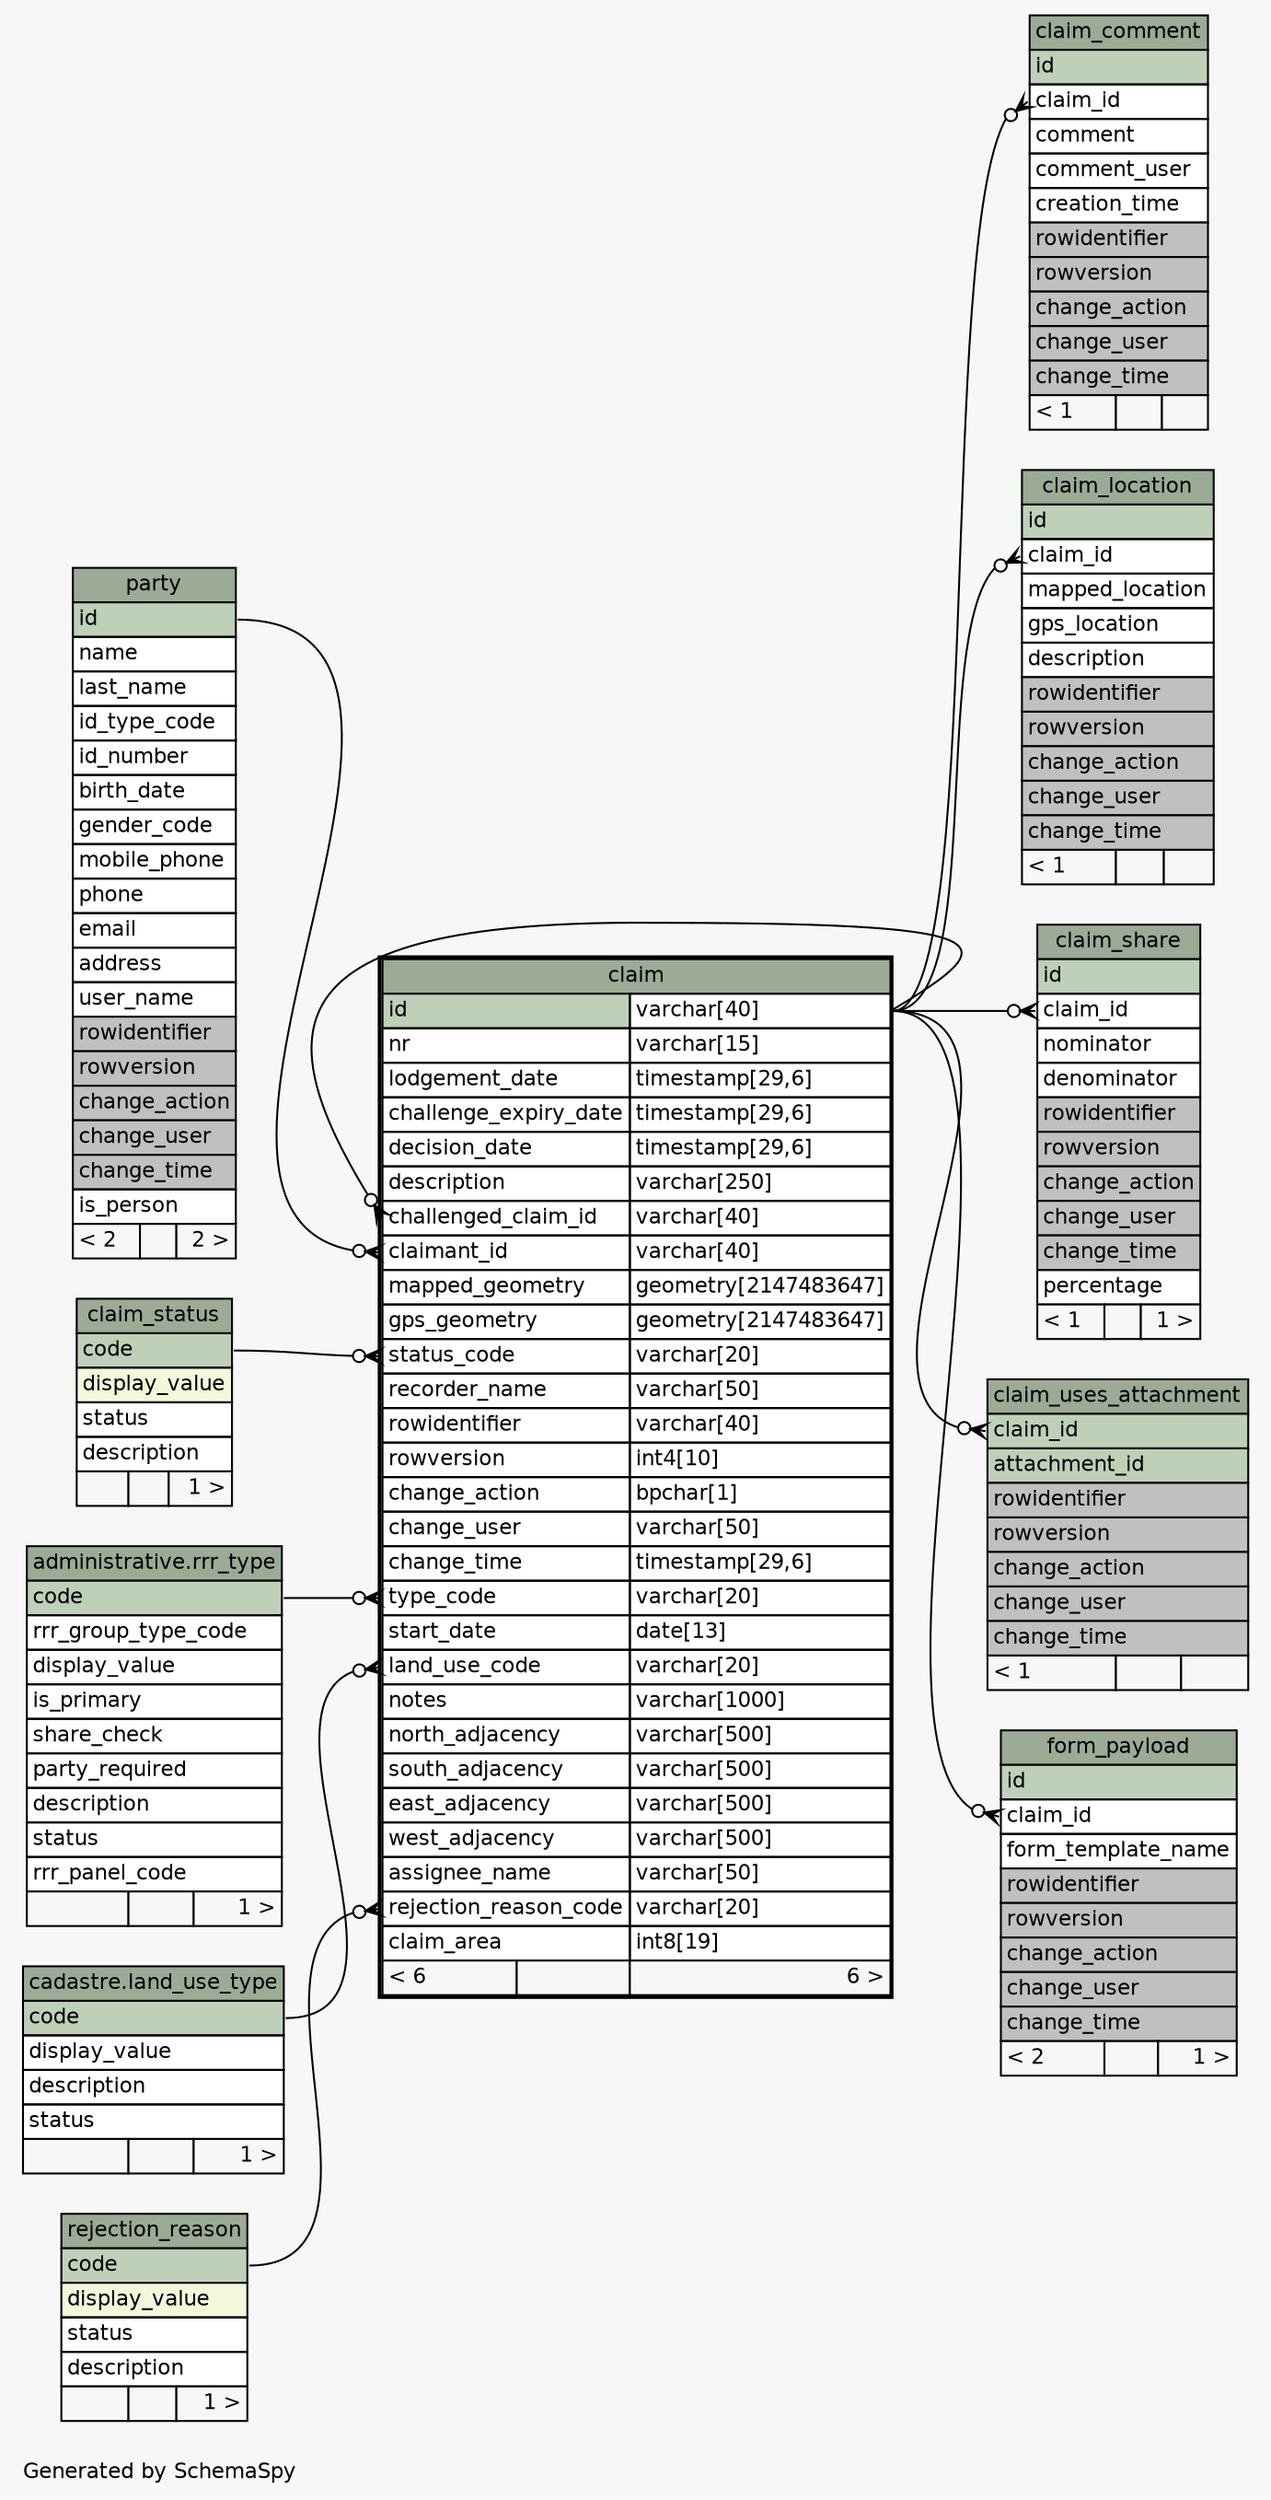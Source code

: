 // dot 2.36.0 on Windows 10 10.0
// SchemaSpy rev 590
digraph "oneDegreeRelationshipsDiagram" {
  graph [
    rankdir="RL"
    bgcolor="#f7f7f7"
    label="\nGenerated by SchemaSpy"
    labeljust="l"
    nodesep="0.18"
    ranksep="0.46"
    fontname="Helvetica"
    fontsize="11"
  ];
  node [
    fontname="Helvetica"
    fontsize="11"
    shape="plaintext"
  ];
  edge [
    arrowsize="0.8"
  ];
  "claim":"challenged_claim_id":w -> "claim":"id.type":e [arrowhead=none dir=back arrowtail=crowodot];
  "claim":"claimant_id":w -> "party":"id":e [arrowhead=none dir=back arrowtail=crowodot];
  "claim":"land_use_code":w -> "cadastre.land_use_type":"code":e [arrowhead=none dir=back arrowtail=crowodot];
  "claim":"rejection_reason_code":w -> "rejection_reason":"code":e [arrowhead=none dir=back arrowtail=crowodot];
  "claim":"status_code":w -> "claim_status":"code":e [arrowhead=none dir=back arrowtail=crowodot];
  "claim":"type_code":w -> "administrative.rrr_type":"code":e [arrowhead=none dir=back arrowtail=crowodot];
  "claim_comment":"claim_id":w -> "claim":"id.type":e [arrowhead=none dir=back arrowtail=crowodot];
  "claim_location":"claim_id":w -> "claim":"id.type":e [arrowhead=none dir=back arrowtail=crowodot];
  "claim_share":"claim_id":w -> "claim":"id.type":e [arrowhead=none dir=back arrowtail=crowodot];
  "claim_uses_attachment":"claim_id":w -> "claim":"id.type":e [arrowhead=none dir=back arrowtail=crowodot];
  "form_payload":"claim_id":w -> "claim":"id.type":e [arrowhead=none dir=back arrowtail=crowodot];
  "claim" [
    label=<
    <TABLE BORDER="2" CELLBORDER="1" CELLSPACING="0" BGCOLOR="#ffffff">
      <TR><TD COLSPAN="3" BGCOLOR="#9bab96" ALIGN="CENTER">claim</TD></TR>
      <TR><TD PORT="id" COLSPAN="2" BGCOLOR="#bed1b8" ALIGN="LEFT">id</TD><TD PORT="id.type" ALIGN="LEFT">varchar[40]</TD></TR>
      <TR><TD PORT="nr" COLSPAN="2" ALIGN="LEFT">nr</TD><TD PORT="nr.type" ALIGN="LEFT">varchar[15]</TD></TR>
      <TR><TD PORT="lodgement_date" COLSPAN="2" ALIGN="LEFT">lodgement_date</TD><TD PORT="lodgement_date.type" ALIGN="LEFT">timestamp[29,6]</TD></TR>
      <TR><TD PORT="challenge_expiry_date" COLSPAN="2" ALIGN="LEFT">challenge_expiry_date</TD><TD PORT="challenge_expiry_date.type" ALIGN="LEFT">timestamp[29,6]</TD></TR>
      <TR><TD PORT="decision_date" COLSPAN="2" ALIGN="LEFT">decision_date</TD><TD PORT="decision_date.type" ALIGN="LEFT">timestamp[29,6]</TD></TR>
      <TR><TD PORT="description" COLSPAN="2" ALIGN="LEFT">description</TD><TD PORT="description.type" ALIGN="LEFT">varchar[250]</TD></TR>
      <TR><TD PORT="challenged_claim_id" COLSPAN="2" ALIGN="LEFT">challenged_claim_id</TD><TD PORT="challenged_claim_id.type" ALIGN="LEFT">varchar[40]</TD></TR>
      <TR><TD PORT="claimant_id" COLSPAN="2" ALIGN="LEFT">claimant_id</TD><TD PORT="claimant_id.type" ALIGN="LEFT">varchar[40]</TD></TR>
      <TR><TD PORT="mapped_geometry" COLSPAN="2" ALIGN="LEFT">mapped_geometry</TD><TD PORT="mapped_geometry.type" ALIGN="LEFT">geometry[2147483647]</TD></TR>
      <TR><TD PORT="gps_geometry" COLSPAN="2" ALIGN="LEFT">gps_geometry</TD><TD PORT="gps_geometry.type" ALIGN="LEFT">geometry[2147483647]</TD></TR>
      <TR><TD PORT="status_code" COLSPAN="2" ALIGN="LEFT">status_code</TD><TD PORT="status_code.type" ALIGN="LEFT">varchar[20]</TD></TR>
      <TR><TD PORT="recorder_name" COLSPAN="2" ALIGN="LEFT">recorder_name</TD><TD PORT="recorder_name.type" ALIGN="LEFT">varchar[50]</TD></TR>
      <TR><TD PORT="rowidentifier" COLSPAN="2" ALIGN="LEFT">rowidentifier</TD><TD PORT="rowidentifier.type" ALIGN="LEFT">varchar[40]</TD></TR>
      <TR><TD PORT="rowversion" COLSPAN="2" ALIGN="LEFT">rowversion</TD><TD PORT="rowversion.type" ALIGN="LEFT">int4[10]</TD></TR>
      <TR><TD PORT="change_action" COLSPAN="2" ALIGN="LEFT">change_action</TD><TD PORT="change_action.type" ALIGN="LEFT">bpchar[1]</TD></TR>
      <TR><TD PORT="change_user" COLSPAN="2" ALIGN="LEFT">change_user</TD><TD PORT="change_user.type" ALIGN="LEFT">varchar[50]</TD></TR>
      <TR><TD PORT="change_time" COLSPAN="2" ALIGN="LEFT">change_time</TD><TD PORT="change_time.type" ALIGN="LEFT">timestamp[29,6]</TD></TR>
      <TR><TD PORT="type_code" COLSPAN="2" ALIGN="LEFT">type_code</TD><TD PORT="type_code.type" ALIGN="LEFT">varchar[20]</TD></TR>
      <TR><TD PORT="start_date" COLSPAN="2" ALIGN="LEFT">start_date</TD><TD PORT="start_date.type" ALIGN="LEFT">date[13]</TD></TR>
      <TR><TD PORT="land_use_code" COLSPAN="2" ALIGN="LEFT">land_use_code</TD><TD PORT="land_use_code.type" ALIGN="LEFT">varchar[20]</TD></TR>
      <TR><TD PORT="notes" COLSPAN="2" ALIGN="LEFT">notes</TD><TD PORT="notes.type" ALIGN="LEFT">varchar[1000]</TD></TR>
      <TR><TD PORT="north_adjacency" COLSPAN="2" ALIGN="LEFT">north_adjacency</TD><TD PORT="north_adjacency.type" ALIGN="LEFT">varchar[500]</TD></TR>
      <TR><TD PORT="south_adjacency" COLSPAN="2" ALIGN="LEFT">south_adjacency</TD><TD PORT="south_adjacency.type" ALIGN="LEFT">varchar[500]</TD></TR>
      <TR><TD PORT="east_adjacency" COLSPAN="2" ALIGN="LEFT">east_adjacency</TD><TD PORT="east_adjacency.type" ALIGN="LEFT">varchar[500]</TD></TR>
      <TR><TD PORT="west_adjacency" COLSPAN="2" ALIGN="LEFT">west_adjacency</TD><TD PORT="west_adjacency.type" ALIGN="LEFT">varchar[500]</TD></TR>
      <TR><TD PORT="assignee_name" COLSPAN="2" ALIGN="LEFT">assignee_name</TD><TD PORT="assignee_name.type" ALIGN="LEFT">varchar[50]</TD></TR>
      <TR><TD PORT="rejection_reason_code" COLSPAN="2" ALIGN="LEFT">rejection_reason_code</TD><TD PORT="rejection_reason_code.type" ALIGN="LEFT">varchar[20]</TD></TR>
      <TR><TD PORT="claim_area" COLSPAN="2" ALIGN="LEFT">claim_area</TD><TD PORT="claim_area.type" ALIGN="LEFT">int8[19]</TD></TR>
      <TR><TD ALIGN="LEFT" BGCOLOR="#f7f7f7">&lt; 6</TD><TD ALIGN="RIGHT" BGCOLOR="#f7f7f7">  </TD><TD ALIGN="RIGHT" BGCOLOR="#f7f7f7">6 &gt;</TD></TR>
    </TABLE>>
    URL="claim.html"
    tooltip="claim"
  ];
  "claim_comment" [
    label=<
    <TABLE BORDER="0" CELLBORDER="1" CELLSPACING="0" BGCOLOR="#ffffff">
      <TR><TD COLSPAN="3" BGCOLOR="#9bab96" ALIGN="CENTER">claim_comment</TD></TR>
      <TR><TD PORT="id" COLSPAN="3" BGCOLOR="#bed1b8" ALIGN="LEFT">id</TD></TR>
      <TR><TD PORT="claim_id" COLSPAN="3" ALIGN="LEFT">claim_id</TD></TR>
      <TR><TD PORT="comment" COLSPAN="3" ALIGN="LEFT">comment</TD></TR>
      <TR><TD PORT="comment_user" COLSPAN="3" ALIGN="LEFT">comment_user</TD></TR>
      <TR><TD PORT="creation_time" COLSPAN="3" ALIGN="LEFT">creation_time</TD></TR>
      <TR><TD PORT="rowidentifier" COLSPAN="3" BGCOLOR="#c0c0c0" ALIGN="LEFT">rowidentifier</TD></TR>
      <TR><TD PORT="rowversion" COLSPAN="3" BGCOLOR="#c0c0c0" ALIGN="LEFT">rowversion</TD></TR>
      <TR><TD PORT="change_action" COLSPAN="3" BGCOLOR="#c0c0c0" ALIGN="LEFT">change_action</TD></TR>
      <TR><TD PORT="change_user" COLSPAN="3" BGCOLOR="#c0c0c0" ALIGN="LEFT">change_user</TD></TR>
      <TR><TD PORT="change_time" COLSPAN="3" BGCOLOR="#c0c0c0" ALIGN="LEFT">change_time</TD></TR>
      <TR><TD ALIGN="LEFT" BGCOLOR="#f7f7f7">&lt; 1</TD><TD ALIGN="RIGHT" BGCOLOR="#f7f7f7">  </TD><TD ALIGN="RIGHT" BGCOLOR="#f7f7f7">  </TD></TR>
    </TABLE>>
    URL="claim_comment.html"
    tooltip="claim_comment"
  ];
  "claim_location" [
    label=<
    <TABLE BORDER="0" CELLBORDER="1" CELLSPACING="0" BGCOLOR="#ffffff">
      <TR><TD COLSPAN="3" BGCOLOR="#9bab96" ALIGN="CENTER">claim_location</TD></TR>
      <TR><TD PORT="id" COLSPAN="3" BGCOLOR="#bed1b8" ALIGN="LEFT">id</TD></TR>
      <TR><TD PORT="claim_id" COLSPAN="3" ALIGN="LEFT">claim_id</TD></TR>
      <TR><TD PORT="mapped_location" COLSPAN="3" ALIGN="LEFT">mapped_location</TD></TR>
      <TR><TD PORT="gps_location" COLSPAN="3" ALIGN="LEFT">gps_location</TD></TR>
      <TR><TD PORT="description" COLSPAN="3" ALIGN="LEFT">description</TD></TR>
      <TR><TD PORT="rowidentifier" COLSPAN="3" BGCOLOR="#c0c0c0" ALIGN="LEFT">rowidentifier</TD></TR>
      <TR><TD PORT="rowversion" COLSPAN="3" BGCOLOR="#c0c0c0" ALIGN="LEFT">rowversion</TD></TR>
      <TR><TD PORT="change_action" COLSPAN="3" BGCOLOR="#c0c0c0" ALIGN="LEFT">change_action</TD></TR>
      <TR><TD PORT="change_user" COLSPAN="3" BGCOLOR="#c0c0c0" ALIGN="LEFT">change_user</TD></TR>
      <TR><TD PORT="change_time" COLSPAN="3" BGCOLOR="#c0c0c0" ALIGN="LEFT">change_time</TD></TR>
      <TR><TD ALIGN="LEFT" BGCOLOR="#f7f7f7">&lt; 1</TD><TD ALIGN="RIGHT" BGCOLOR="#f7f7f7">  </TD><TD ALIGN="RIGHT" BGCOLOR="#f7f7f7">  </TD></TR>
    </TABLE>>
    URL="claim_location.html"
    tooltip="claim_location"
  ];
  "claim_share" [
    label=<
    <TABLE BORDER="0" CELLBORDER="1" CELLSPACING="0" BGCOLOR="#ffffff">
      <TR><TD COLSPAN="3" BGCOLOR="#9bab96" ALIGN="CENTER">claim_share</TD></TR>
      <TR><TD PORT="id" COLSPAN="3" BGCOLOR="#bed1b8" ALIGN="LEFT">id</TD></TR>
      <TR><TD PORT="claim_id" COLSPAN="3" ALIGN="LEFT">claim_id</TD></TR>
      <TR><TD PORT="nominator" COLSPAN="3" ALIGN="LEFT">nominator</TD></TR>
      <TR><TD PORT="denominator" COLSPAN="3" ALIGN="LEFT">denominator</TD></TR>
      <TR><TD PORT="rowidentifier" COLSPAN="3" BGCOLOR="#c0c0c0" ALIGN="LEFT">rowidentifier</TD></TR>
      <TR><TD PORT="rowversion" COLSPAN="3" BGCOLOR="#c0c0c0" ALIGN="LEFT">rowversion</TD></TR>
      <TR><TD PORT="change_action" COLSPAN="3" BGCOLOR="#c0c0c0" ALIGN="LEFT">change_action</TD></TR>
      <TR><TD PORT="change_user" COLSPAN="3" BGCOLOR="#c0c0c0" ALIGN="LEFT">change_user</TD></TR>
      <TR><TD PORT="change_time" COLSPAN="3" BGCOLOR="#c0c0c0" ALIGN="LEFT">change_time</TD></TR>
      <TR><TD PORT="percentage" COLSPAN="3" ALIGN="LEFT">percentage</TD></TR>
      <TR><TD ALIGN="LEFT" BGCOLOR="#f7f7f7">&lt; 1</TD><TD ALIGN="RIGHT" BGCOLOR="#f7f7f7">  </TD><TD ALIGN="RIGHT" BGCOLOR="#f7f7f7">1 &gt;</TD></TR>
    </TABLE>>
    URL="claim_share.html"
    tooltip="claim_share"
  ];
  "claim_status" [
    label=<
    <TABLE BORDER="0" CELLBORDER="1" CELLSPACING="0" BGCOLOR="#ffffff">
      <TR><TD COLSPAN="3" BGCOLOR="#9bab96" ALIGN="CENTER">claim_status</TD></TR>
      <TR><TD PORT="code" COLSPAN="3" BGCOLOR="#bed1b8" ALIGN="LEFT">code</TD></TR>
      <TR><TD PORT="display_value" COLSPAN="3" BGCOLOR="#f4f7da" ALIGN="LEFT">display_value</TD></TR>
      <TR><TD PORT="status" COLSPAN="3" ALIGN="LEFT">status</TD></TR>
      <TR><TD PORT="description" COLSPAN="3" ALIGN="LEFT">description</TD></TR>
      <TR><TD ALIGN="LEFT" BGCOLOR="#f7f7f7">  </TD><TD ALIGN="RIGHT" BGCOLOR="#f7f7f7">  </TD><TD ALIGN="RIGHT" BGCOLOR="#f7f7f7">1 &gt;</TD></TR>
    </TABLE>>
    URL="claim_status.html"
    tooltip="claim_status"
  ];
  "claim_uses_attachment" [
    label=<
    <TABLE BORDER="0" CELLBORDER="1" CELLSPACING="0" BGCOLOR="#ffffff">
      <TR><TD COLSPAN="3" BGCOLOR="#9bab96" ALIGN="CENTER">claim_uses_attachment</TD></TR>
      <TR><TD PORT="claim_id" COLSPAN="3" BGCOLOR="#bed1b8" ALIGN="LEFT">claim_id</TD></TR>
      <TR><TD PORT="attachment_id" COLSPAN="3" BGCOLOR="#bed1b8" ALIGN="LEFT">attachment_id</TD></TR>
      <TR><TD PORT="rowidentifier" COLSPAN="3" BGCOLOR="#c0c0c0" ALIGN="LEFT">rowidentifier</TD></TR>
      <TR><TD PORT="rowversion" COLSPAN="3" BGCOLOR="#c0c0c0" ALIGN="LEFT">rowversion</TD></TR>
      <TR><TD PORT="change_action" COLSPAN="3" BGCOLOR="#c0c0c0" ALIGN="LEFT">change_action</TD></TR>
      <TR><TD PORT="change_user" COLSPAN="3" BGCOLOR="#c0c0c0" ALIGN="LEFT">change_user</TD></TR>
      <TR><TD PORT="change_time" COLSPAN="3" BGCOLOR="#c0c0c0" ALIGN="LEFT">change_time</TD></TR>
      <TR><TD ALIGN="LEFT" BGCOLOR="#f7f7f7">&lt; 1</TD><TD ALIGN="RIGHT" BGCOLOR="#f7f7f7">  </TD><TD ALIGN="RIGHT" BGCOLOR="#f7f7f7">  </TD></TR>
    </TABLE>>
    URL="claim_uses_attachment.html"
    tooltip="claim_uses_attachment"
  ];
  "form_payload" [
    label=<
    <TABLE BORDER="0" CELLBORDER="1" CELLSPACING="0" BGCOLOR="#ffffff">
      <TR><TD COLSPAN="3" BGCOLOR="#9bab96" ALIGN="CENTER">form_payload</TD></TR>
      <TR><TD PORT="id" COLSPAN="3" BGCOLOR="#bed1b8" ALIGN="LEFT">id</TD></TR>
      <TR><TD PORT="claim_id" COLSPAN="3" ALIGN="LEFT">claim_id</TD></TR>
      <TR><TD PORT="form_template_name" COLSPAN="3" ALIGN="LEFT">form_template_name</TD></TR>
      <TR><TD PORT="rowidentifier" COLSPAN="3" BGCOLOR="#c0c0c0" ALIGN="LEFT">rowidentifier</TD></TR>
      <TR><TD PORT="rowversion" COLSPAN="3" BGCOLOR="#c0c0c0" ALIGN="LEFT">rowversion</TD></TR>
      <TR><TD PORT="change_action" COLSPAN="3" BGCOLOR="#c0c0c0" ALIGN="LEFT">change_action</TD></TR>
      <TR><TD PORT="change_user" COLSPAN="3" BGCOLOR="#c0c0c0" ALIGN="LEFT">change_user</TD></TR>
      <TR><TD PORT="change_time" COLSPAN="3" BGCOLOR="#c0c0c0" ALIGN="LEFT">change_time</TD></TR>
      <TR><TD ALIGN="LEFT" BGCOLOR="#f7f7f7">&lt; 2</TD><TD ALIGN="RIGHT" BGCOLOR="#f7f7f7">  </TD><TD ALIGN="RIGHT" BGCOLOR="#f7f7f7">1 &gt;</TD></TR>
    </TABLE>>
    URL="form_payload.html"
    tooltip="form_payload"
  ];
  "cadastre.land_use_type" [
    label=<
    <TABLE BORDER="0" CELLBORDER="1" CELLSPACING="0" BGCOLOR="#ffffff">
      <TR><TD COLSPAN="3" BGCOLOR="#9bab96" ALIGN="CENTER">cadastre.land_use_type</TD></TR>
      <TR><TD PORT="code" COLSPAN="3" BGCOLOR="#bed1b8" ALIGN="LEFT">code</TD></TR>
      <TR><TD PORT="display_value" COLSPAN="3" ALIGN="LEFT">display_value</TD></TR>
      <TR><TD PORT="description" COLSPAN="3" ALIGN="LEFT">description</TD></TR>
      <TR><TD PORT="status" COLSPAN="3" ALIGN="LEFT">status</TD></TR>
      <TR><TD ALIGN="LEFT" BGCOLOR="#f7f7f7">  </TD><TD ALIGN="RIGHT" BGCOLOR="#f7f7f7">  </TD><TD ALIGN="RIGHT" BGCOLOR="#f7f7f7">1 &gt;</TD></TR>
    </TABLE>>
    URL="../../cadastre/tables/land_use_type.html"
    tooltip="cadastre.land_use_type"
  ];
  "party" [
    label=<
    <TABLE BORDER="0" CELLBORDER="1" CELLSPACING="0" BGCOLOR="#ffffff">
      <TR><TD COLSPAN="3" BGCOLOR="#9bab96" ALIGN="CENTER">party</TD></TR>
      <TR><TD PORT="id" COLSPAN="3" BGCOLOR="#bed1b8" ALIGN="LEFT">id</TD></TR>
      <TR><TD PORT="name" COLSPAN="3" ALIGN="LEFT">name</TD></TR>
      <TR><TD PORT="last_name" COLSPAN="3" ALIGN="LEFT">last_name</TD></TR>
      <TR><TD PORT="id_type_code" COLSPAN="3" ALIGN="LEFT">id_type_code</TD></TR>
      <TR><TD PORT="id_number" COLSPAN="3" ALIGN="LEFT">id_number</TD></TR>
      <TR><TD PORT="birth_date" COLSPAN="3" ALIGN="LEFT">birth_date</TD></TR>
      <TR><TD PORT="gender_code" COLSPAN="3" ALIGN="LEFT">gender_code</TD></TR>
      <TR><TD PORT="mobile_phone" COLSPAN="3" ALIGN="LEFT">mobile_phone</TD></TR>
      <TR><TD PORT="phone" COLSPAN="3" ALIGN="LEFT">phone</TD></TR>
      <TR><TD PORT="email" COLSPAN="3" ALIGN="LEFT">email</TD></TR>
      <TR><TD PORT="address" COLSPAN="3" ALIGN="LEFT">address</TD></TR>
      <TR><TD PORT="user_name" COLSPAN="3" ALIGN="LEFT">user_name</TD></TR>
      <TR><TD PORT="rowidentifier" COLSPAN="3" BGCOLOR="#c0c0c0" ALIGN="LEFT">rowidentifier</TD></TR>
      <TR><TD PORT="rowversion" COLSPAN="3" BGCOLOR="#c0c0c0" ALIGN="LEFT">rowversion</TD></TR>
      <TR><TD PORT="change_action" COLSPAN="3" BGCOLOR="#c0c0c0" ALIGN="LEFT">change_action</TD></TR>
      <TR><TD PORT="change_user" COLSPAN="3" BGCOLOR="#c0c0c0" ALIGN="LEFT">change_user</TD></TR>
      <TR><TD PORT="change_time" COLSPAN="3" BGCOLOR="#c0c0c0" ALIGN="LEFT">change_time</TD></TR>
      <TR><TD PORT="is_person" COLSPAN="3" ALIGN="LEFT">is_person</TD></TR>
      <TR><TD ALIGN="LEFT" BGCOLOR="#f7f7f7">&lt; 2</TD><TD ALIGN="RIGHT" BGCOLOR="#f7f7f7">  </TD><TD ALIGN="RIGHT" BGCOLOR="#f7f7f7">2 &gt;</TD></TR>
    </TABLE>>
    URL="party.html"
    tooltip="party"
  ];
  "rejection_reason" [
    label=<
    <TABLE BORDER="0" CELLBORDER="1" CELLSPACING="0" BGCOLOR="#ffffff">
      <TR><TD COLSPAN="3" BGCOLOR="#9bab96" ALIGN="CENTER">rejection_reason</TD></TR>
      <TR><TD PORT="code" COLSPAN="3" BGCOLOR="#bed1b8" ALIGN="LEFT">code</TD></TR>
      <TR><TD PORT="display_value" COLSPAN="3" BGCOLOR="#f4f7da" ALIGN="LEFT">display_value</TD></TR>
      <TR><TD PORT="status" COLSPAN="3" ALIGN="LEFT">status</TD></TR>
      <TR><TD PORT="description" COLSPAN="3" ALIGN="LEFT">description</TD></TR>
      <TR><TD ALIGN="LEFT" BGCOLOR="#f7f7f7">  </TD><TD ALIGN="RIGHT" BGCOLOR="#f7f7f7">  </TD><TD ALIGN="RIGHT" BGCOLOR="#f7f7f7">1 &gt;</TD></TR>
    </TABLE>>
    URL="rejection_reason.html"
    tooltip="rejection_reason"
  ];
  "administrative.rrr_type" [
    label=<
    <TABLE BORDER="0" CELLBORDER="1" CELLSPACING="0" BGCOLOR="#ffffff">
      <TR><TD COLSPAN="3" BGCOLOR="#9bab96" ALIGN="CENTER">administrative.rrr_type</TD></TR>
      <TR><TD PORT="code" COLSPAN="3" BGCOLOR="#bed1b8" ALIGN="LEFT">code</TD></TR>
      <TR><TD PORT="rrr_group_type_code" COLSPAN="3" ALIGN="LEFT">rrr_group_type_code</TD></TR>
      <TR><TD PORT="display_value" COLSPAN="3" ALIGN="LEFT">display_value</TD></TR>
      <TR><TD PORT="is_primary" COLSPAN="3" ALIGN="LEFT">is_primary</TD></TR>
      <TR><TD PORT="share_check" COLSPAN="3" ALIGN="LEFT">share_check</TD></TR>
      <TR><TD PORT="party_required" COLSPAN="3" ALIGN="LEFT">party_required</TD></TR>
      <TR><TD PORT="description" COLSPAN="3" ALIGN="LEFT">description</TD></TR>
      <TR><TD PORT="status" COLSPAN="3" ALIGN="LEFT">status</TD></TR>
      <TR><TD PORT="rrr_panel_code" COLSPAN="3" ALIGN="LEFT">rrr_panel_code</TD></TR>
      <TR><TD ALIGN="LEFT" BGCOLOR="#f7f7f7">  </TD><TD ALIGN="RIGHT" BGCOLOR="#f7f7f7">  </TD><TD ALIGN="RIGHT" BGCOLOR="#f7f7f7">1 &gt;</TD></TR>
    </TABLE>>
    URL="../../administrative/tables/rrr_type.html"
    tooltip="administrative.rrr_type"
  ];
}
